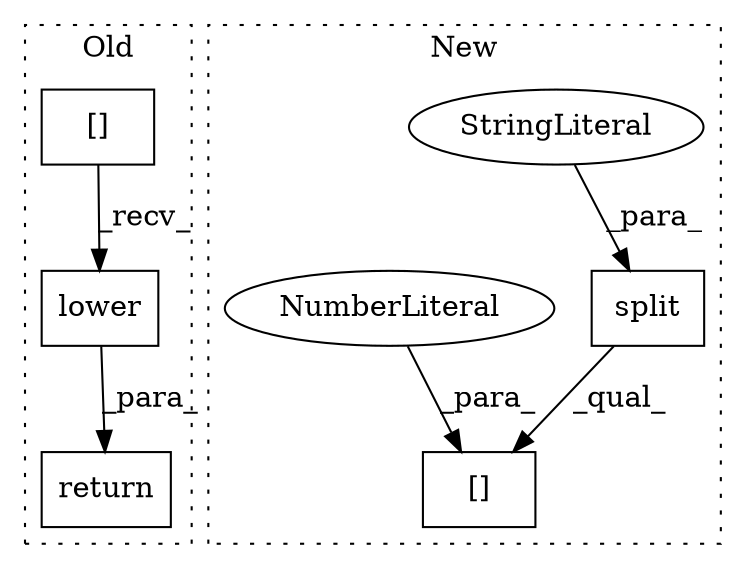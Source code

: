 digraph G {
subgraph cluster0 {
1 [label="lower" a="32" s="1938" l="7" shape="box"];
5 [label="[]" a="2" s="1906,1936" l="13,1" shape="box"];
7 [label="return" a="41" s="1894" l="7" shape="box"];
label = "Old";
style="dotted";
}
subgraph cluster1 {
2 [label="split" a="32" s="2201,2210" l="6,1" shape="box"];
3 [label="StringLiteral" a="45" s="2207" l="3" shape="ellipse"];
4 [label="[]" a="2" s="2188,2213" l="24,1" shape="box"];
6 [label="NumberLiteral" a="34" s="2212" l="1" shape="ellipse"];
label = "New";
style="dotted";
}
1 -> 7 [label="_para_"];
2 -> 4 [label="_qual_"];
3 -> 2 [label="_para_"];
5 -> 1 [label="_recv_"];
6 -> 4 [label="_para_"];
}